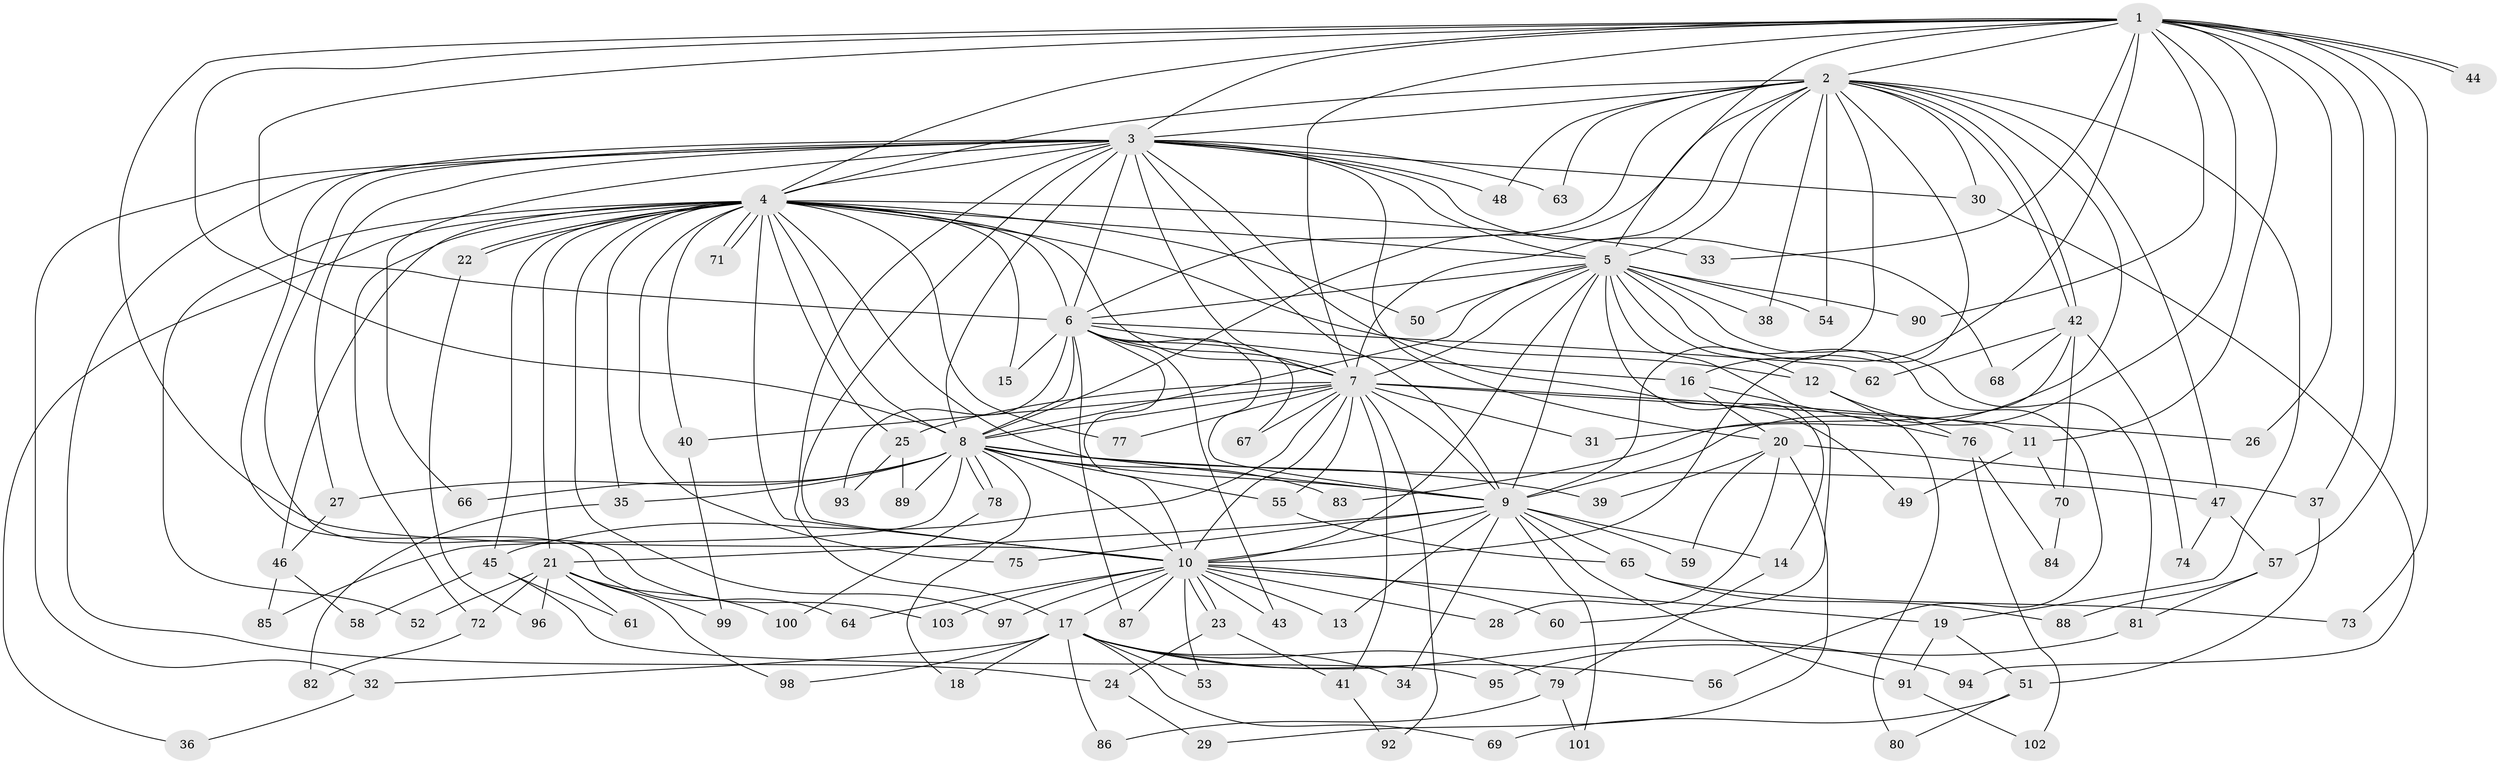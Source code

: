 // coarse degree distribution, {18: 0.01282051282051282, 19: 0.02564102564102564, 21: 0.01282051282051282, 28: 0.01282051282051282, 16: 0.02564102564102564, 17: 0.02564102564102564, 20: 0.01282051282051282, 5: 0.02564102564102564, 4: 0.07692307692307693, 2: 0.5512820512820513, 6: 0.02564102564102564, 12: 0.01282051282051282, 7: 0.02564102564102564, 8: 0.01282051282051282, 3: 0.14102564102564102}
// Generated by graph-tools (version 1.1) at 2025/23/03/03/25 07:23:45]
// undirected, 103 vertices, 231 edges
graph export_dot {
graph [start="1"]
  node [color=gray90,style=filled];
  1;
  2;
  3;
  4;
  5;
  6;
  7;
  8;
  9;
  10;
  11;
  12;
  13;
  14;
  15;
  16;
  17;
  18;
  19;
  20;
  21;
  22;
  23;
  24;
  25;
  26;
  27;
  28;
  29;
  30;
  31;
  32;
  33;
  34;
  35;
  36;
  37;
  38;
  39;
  40;
  41;
  42;
  43;
  44;
  45;
  46;
  47;
  48;
  49;
  50;
  51;
  52;
  53;
  54;
  55;
  56;
  57;
  58;
  59;
  60;
  61;
  62;
  63;
  64;
  65;
  66;
  67;
  68;
  69;
  70;
  71;
  72;
  73;
  74;
  75;
  76;
  77;
  78;
  79;
  80;
  81;
  82;
  83;
  84;
  85;
  86;
  87;
  88;
  89;
  90;
  91;
  92;
  93;
  94;
  95;
  96;
  97;
  98;
  99;
  100;
  101;
  102;
  103;
  1 -- 2;
  1 -- 3;
  1 -- 4;
  1 -- 5;
  1 -- 6;
  1 -- 7;
  1 -- 8;
  1 -- 9;
  1 -- 10;
  1 -- 11;
  1 -- 16;
  1 -- 26;
  1 -- 33;
  1 -- 37;
  1 -- 44;
  1 -- 44;
  1 -- 57;
  1 -- 73;
  1 -- 90;
  2 -- 3;
  2 -- 4;
  2 -- 5;
  2 -- 6;
  2 -- 7;
  2 -- 8;
  2 -- 9;
  2 -- 10;
  2 -- 19;
  2 -- 30;
  2 -- 31;
  2 -- 38;
  2 -- 42;
  2 -- 42;
  2 -- 47;
  2 -- 48;
  2 -- 54;
  2 -- 63;
  3 -- 4;
  3 -- 5;
  3 -- 6;
  3 -- 7;
  3 -- 8;
  3 -- 9;
  3 -- 10;
  3 -- 17;
  3 -- 20;
  3 -- 24;
  3 -- 27;
  3 -- 30;
  3 -- 32;
  3 -- 48;
  3 -- 49;
  3 -- 63;
  3 -- 64;
  3 -- 66;
  3 -- 68;
  3 -- 103;
  4 -- 5;
  4 -- 6;
  4 -- 7;
  4 -- 8;
  4 -- 9;
  4 -- 10;
  4 -- 12;
  4 -- 15;
  4 -- 21;
  4 -- 22;
  4 -- 22;
  4 -- 25;
  4 -- 33;
  4 -- 35;
  4 -- 36;
  4 -- 40;
  4 -- 45;
  4 -- 46;
  4 -- 50;
  4 -- 52;
  4 -- 71;
  4 -- 71;
  4 -- 72;
  4 -- 75;
  4 -- 77;
  4 -- 97;
  5 -- 6;
  5 -- 7;
  5 -- 8;
  5 -- 9;
  5 -- 10;
  5 -- 12;
  5 -- 14;
  5 -- 38;
  5 -- 50;
  5 -- 54;
  5 -- 56;
  5 -- 60;
  5 -- 81;
  5 -- 90;
  6 -- 7;
  6 -- 8;
  6 -- 9;
  6 -- 10;
  6 -- 15;
  6 -- 16;
  6 -- 43;
  6 -- 62;
  6 -- 67;
  6 -- 87;
  6 -- 93;
  7 -- 8;
  7 -- 9;
  7 -- 10;
  7 -- 11;
  7 -- 25;
  7 -- 26;
  7 -- 31;
  7 -- 40;
  7 -- 41;
  7 -- 45;
  7 -- 55;
  7 -- 67;
  7 -- 77;
  7 -- 92;
  8 -- 9;
  8 -- 10;
  8 -- 18;
  8 -- 27;
  8 -- 35;
  8 -- 39;
  8 -- 47;
  8 -- 55;
  8 -- 66;
  8 -- 78;
  8 -- 78;
  8 -- 83;
  8 -- 85;
  8 -- 89;
  9 -- 10;
  9 -- 13;
  9 -- 14;
  9 -- 21;
  9 -- 34;
  9 -- 59;
  9 -- 65;
  9 -- 75;
  9 -- 91;
  9 -- 101;
  10 -- 13;
  10 -- 17;
  10 -- 19;
  10 -- 23;
  10 -- 23;
  10 -- 28;
  10 -- 43;
  10 -- 53;
  10 -- 60;
  10 -- 64;
  10 -- 87;
  10 -- 97;
  10 -- 103;
  11 -- 49;
  11 -- 70;
  12 -- 76;
  12 -- 80;
  14 -- 79;
  16 -- 20;
  16 -- 76;
  17 -- 18;
  17 -- 32;
  17 -- 34;
  17 -- 53;
  17 -- 56;
  17 -- 69;
  17 -- 79;
  17 -- 86;
  17 -- 94;
  17 -- 98;
  19 -- 51;
  19 -- 91;
  20 -- 28;
  20 -- 29;
  20 -- 37;
  20 -- 39;
  20 -- 59;
  21 -- 52;
  21 -- 61;
  21 -- 72;
  21 -- 96;
  21 -- 98;
  21 -- 99;
  21 -- 100;
  22 -- 96;
  23 -- 24;
  23 -- 41;
  24 -- 29;
  25 -- 89;
  25 -- 93;
  27 -- 46;
  30 -- 94;
  32 -- 36;
  35 -- 82;
  37 -- 51;
  40 -- 99;
  41 -- 92;
  42 -- 62;
  42 -- 68;
  42 -- 70;
  42 -- 74;
  42 -- 83;
  45 -- 58;
  45 -- 61;
  45 -- 95;
  46 -- 58;
  46 -- 85;
  47 -- 57;
  47 -- 74;
  51 -- 69;
  51 -- 80;
  55 -- 65;
  57 -- 81;
  57 -- 88;
  65 -- 73;
  65 -- 88;
  70 -- 84;
  72 -- 82;
  76 -- 84;
  76 -- 102;
  78 -- 100;
  79 -- 86;
  79 -- 101;
  81 -- 95;
  91 -- 102;
}
